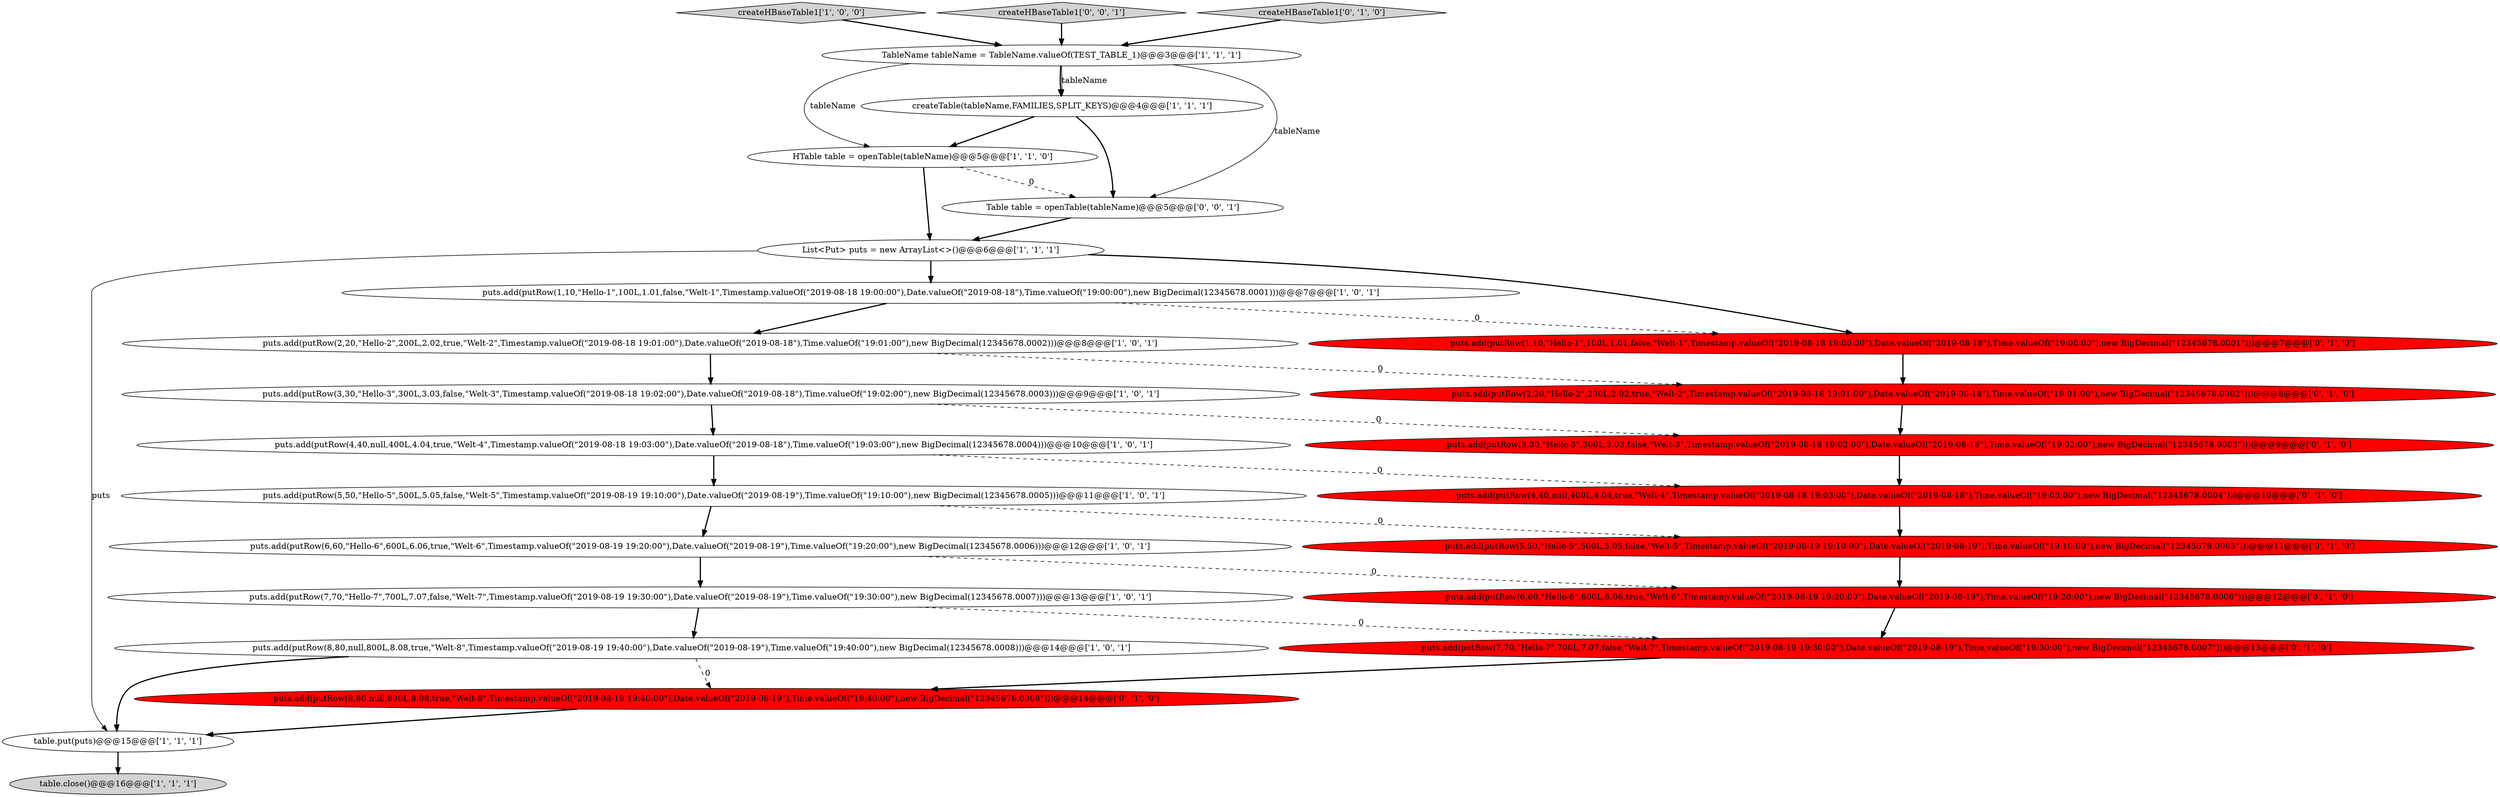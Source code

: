 digraph {
0 [style = filled, label = "puts.add(putRow(1,10,\"Hello-1\",100L,1.01,false,\"Welt-1\",Timestamp.valueOf(\"2019-08-18 19:00:00\"),Date.valueOf(\"2019-08-18\"),Time.valueOf(\"19:00:00\"),new BigDecimal(12345678.0001)))@@@7@@@['1', '0', '1']", fillcolor = white, shape = ellipse image = "AAA0AAABBB1BBB"];
20 [style = filled, label = "puts.add(putRow(6,60,\"Hello-6\",600L,6.06,true,\"Welt-6\",Timestamp.valueOf(\"2019-08-19 19:20:00\"),Date.valueOf(\"2019-08-19\"),Time.valueOf(\"19:20:00\"),new BigDecimal(\"12345678.0006\")))@@@12@@@['0', '1', '0']", fillcolor = red, shape = ellipse image = "AAA1AAABBB2BBB"];
14 [style = filled, label = "table.close()@@@16@@@['1', '1', '1']", fillcolor = lightgray, shape = ellipse image = "AAA0AAABBB1BBB"];
11 [style = filled, label = "puts.add(putRow(7,70,\"Hello-7\",700L,7.07,false,\"Welt-7\",Timestamp.valueOf(\"2019-08-19 19:30:00\"),Date.valueOf(\"2019-08-19\"),Time.valueOf(\"19:30:00\"),new BigDecimal(12345678.0007)))@@@13@@@['1', '0', '1']", fillcolor = white, shape = ellipse image = "AAA0AAABBB1BBB"];
1 [style = filled, label = "createTable(tableName,FAMILIES,SPLIT_KEYS)@@@4@@@['1', '1', '1']", fillcolor = white, shape = ellipse image = "AAA0AAABBB1BBB"];
10 [style = filled, label = "TableName tableName = TableName.valueOf(TEST_TABLE_1)@@@3@@@['1', '1', '1']", fillcolor = white, shape = ellipse image = "AAA0AAABBB1BBB"];
9 [style = filled, label = "createHBaseTable1['1', '0', '0']", fillcolor = lightgray, shape = diamond image = "AAA0AAABBB1BBB"];
5 [style = filled, label = "HTable table = openTable(tableName)@@@5@@@['1', '1', '0']", fillcolor = white, shape = ellipse image = "AAA0AAABBB1BBB"];
6 [style = filled, label = "puts.add(putRow(2,20,\"Hello-2\",200L,2.02,true,\"Welt-2\",Timestamp.valueOf(\"2019-08-18 19:01:00\"),Date.valueOf(\"2019-08-18\"),Time.valueOf(\"19:01:00\"),new BigDecimal(12345678.0002)))@@@8@@@['1', '0', '1']", fillcolor = white, shape = ellipse image = "AAA0AAABBB1BBB"];
7 [style = filled, label = "puts.add(putRow(3,30,\"Hello-3\",300L,3.03,false,\"Welt-3\",Timestamp.valueOf(\"2019-08-18 19:02:00\"),Date.valueOf(\"2019-08-18\"),Time.valueOf(\"19:02:00\"),new BigDecimal(12345678.0003)))@@@9@@@['1', '0', '1']", fillcolor = white, shape = ellipse image = "AAA0AAABBB1BBB"];
25 [style = filled, label = "createHBaseTable1['0', '0', '1']", fillcolor = lightgray, shape = diamond image = "AAA0AAABBB3BBB"];
13 [style = filled, label = "puts.add(putRow(6,60,\"Hello-6\",600L,6.06,true,\"Welt-6\",Timestamp.valueOf(\"2019-08-19 19:20:00\"),Date.valueOf(\"2019-08-19\"),Time.valueOf(\"19:20:00\"),new BigDecimal(12345678.0006)))@@@12@@@['1', '0', '1']", fillcolor = white, shape = ellipse image = "AAA0AAABBB1BBB"];
2 [style = filled, label = "List<Put> puts = new ArrayList<>()@@@6@@@['1', '1', '1']", fillcolor = white, shape = ellipse image = "AAA0AAABBB1BBB"];
19 [style = filled, label = "createHBaseTable1['0', '1', '0']", fillcolor = lightgray, shape = diamond image = "AAA0AAABBB2BBB"];
22 [style = filled, label = "puts.add(putRow(1,10,\"Hello-1\",100L,1.01,false,\"Welt-1\",Timestamp.valueOf(\"2019-08-18 19:00:00\"),Date.valueOf(\"2019-08-18\"),Time.valueOf(\"19:00:00\"),new BigDecimal(\"12345678.0001\")))@@@7@@@['0', '1', '0']", fillcolor = red, shape = ellipse image = "AAA1AAABBB2BBB"];
23 [style = filled, label = "puts.add(putRow(5,50,\"Hello-5\",500L,5.05,false,\"Welt-5\",Timestamp.valueOf(\"2019-08-19 19:10:00\"),Date.valueOf(\"2019-08-19\"),Time.valueOf(\"19:10:00\"),new BigDecimal(\"12345678.0005\")))@@@11@@@['0', '1', '0']", fillcolor = red, shape = ellipse image = "AAA1AAABBB2BBB"];
16 [style = filled, label = "puts.add(putRow(3,30,\"Hello-3\",300L,3.03,false,\"Welt-3\",Timestamp.valueOf(\"2019-08-18 19:02:00\"),Date.valueOf(\"2019-08-18\"),Time.valueOf(\"19:02:00\"),new BigDecimal(\"12345678.0003\")))@@@9@@@['0', '1', '0']", fillcolor = red, shape = ellipse image = "AAA1AAABBB2BBB"];
3 [style = filled, label = "puts.add(putRow(5,50,\"Hello-5\",500L,5.05,false,\"Welt-5\",Timestamp.valueOf(\"2019-08-19 19:10:00\"),Date.valueOf(\"2019-08-19\"),Time.valueOf(\"19:10:00\"),new BigDecimal(12345678.0005)))@@@11@@@['1', '0', '1']", fillcolor = white, shape = ellipse image = "AAA0AAABBB1BBB"];
15 [style = filled, label = "puts.add(putRow(2,20,\"Hello-2\",200L,2.02,true,\"Welt-2\",Timestamp.valueOf(\"2019-08-18 19:01:00\"),Date.valueOf(\"2019-08-18\"),Time.valueOf(\"19:01:00\"),new BigDecimal(\"12345678.0002\")))@@@8@@@['0', '1', '0']", fillcolor = red, shape = ellipse image = "AAA1AAABBB2BBB"];
8 [style = filled, label = "puts.add(putRow(8,80,null,800L,8.08,true,\"Welt-8\",Timestamp.valueOf(\"2019-08-19 19:40:00\"),Date.valueOf(\"2019-08-19\"),Time.valueOf(\"19:40:00\"),new BigDecimal(12345678.0008)))@@@14@@@['1', '0', '1']", fillcolor = white, shape = ellipse image = "AAA0AAABBB1BBB"];
21 [style = filled, label = "puts.add(putRow(8,80,null,800L,8.08,true,\"Welt-8\",Timestamp.valueOf(\"2019-08-19 19:40:00\"),Date.valueOf(\"2019-08-19\"),Time.valueOf(\"19:40:00\"),new BigDecimal(\"12345678.0008\")))@@@14@@@['0', '1', '0']", fillcolor = red, shape = ellipse image = "AAA1AAABBB2BBB"];
24 [style = filled, label = "Table table = openTable(tableName)@@@5@@@['0', '0', '1']", fillcolor = white, shape = ellipse image = "AAA0AAABBB3BBB"];
12 [style = filled, label = "puts.add(putRow(4,40,null,400L,4.04,true,\"Welt-4\",Timestamp.valueOf(\"2019-08-18 19:03:00\"),Date.valueOf(\"2019-08-18\"),Time.valueOf(\"19:03:00\"),new BigDecimal(12345678.0004)))@@@10@@@['1', '0', '1']", fillcolor = white, shape = ellipse image = "AAA0AAABBB1BBB"];
17 [style = filled, label = "puts.add(putRow(4,40,null,400L,4.04,true,\"Welt-4\",Timestamp.valueOf(\"2019-08-18 19:03:00\"),Date.valueOf(\"2019-08-18\"),Time.valueOf(\"19:03:00\"),new BigDecimal(\"12345678.0004\")))@@@10@@@['0', '1', '0']", fillcolor = red, shape = ellipse image = "AAA1AAABBB2BBB"];
18 [style = filled, label = "puts.add(putRow(7,70,\"Hello-7\",700L,7.07,false,\"Welt-7\",Timestamp.valueOf(\"2019-08-19 19:30:00\"),Date.valueOf(\"2019-08-19\"),Time.valueOf(\"19:30:00\"),new BigDecimal(\"12345678.0007\")))@@@13@@@['0', '1', '0']", fillcolor = red, shape = ellipse image = "AAA1AAABBB2BBB"];
4 [style = filled, label = "table.put(puts)@@@15@@@['1', '1', '1']", fillcolor = white, shape = ellipse image = "AAA0AAABBB1BBB"];
1->5 [style = bold, label=""];
4->14 [style = bold, label=""];
23->20 [style = bold, label=""];
22->15 [style = bold, label=""];
24->2 [style = bold, label=""];
10->24 [style = solid, label="tableName"];
10->5 [style = solid, label="tableName"];
0->6 [style = bold, label=""];
7->12 [style = bold, label=""];
7->16 [style = dashed, label="0"];
13->20 [style = dashed, label="0"];
5->24 [style = dashed, label="0"];
12->17 [style = dashed, label="0"];
10->1 [style = solid, label="tableName"];
19->10 [style = bold, label=""];
16->17 [style = bold, label=""];
9->10 [style = bold, label=""];
8->21 [style = dashed, label="0"];
15->16 [style = bold, label=""];
13->11 [style = bold, label=""];
0->22 [style = dashed, label="0"];
17->23 [style = bold, label=""];
20->18 [style = bold, label=""];
2->4 [style = solid, label="puts"];
3->23 [style = dashed, label="0"];
5->2 [style = bold, label=""];
2->0 [style = bold, label=""];
6->15 [style = dashed, label="0"];
1->24 [style = bold, label=""];
11->18 [style = dashed, label="0"];
3->13 [style = bold, label=""];
11->8 [style = bold, label=""];
25->10 [style = bold, label=""];
12->3 [style = bold, label=""];
8->4 [style = bold, label=""];
18->21 [style = bold, label=""];
6->7 [style = bold, label=""];
2->22 [style = bold, label=""];
10->1 [style = bold, label=""];
21->4 [style = bold, label=""];
}
